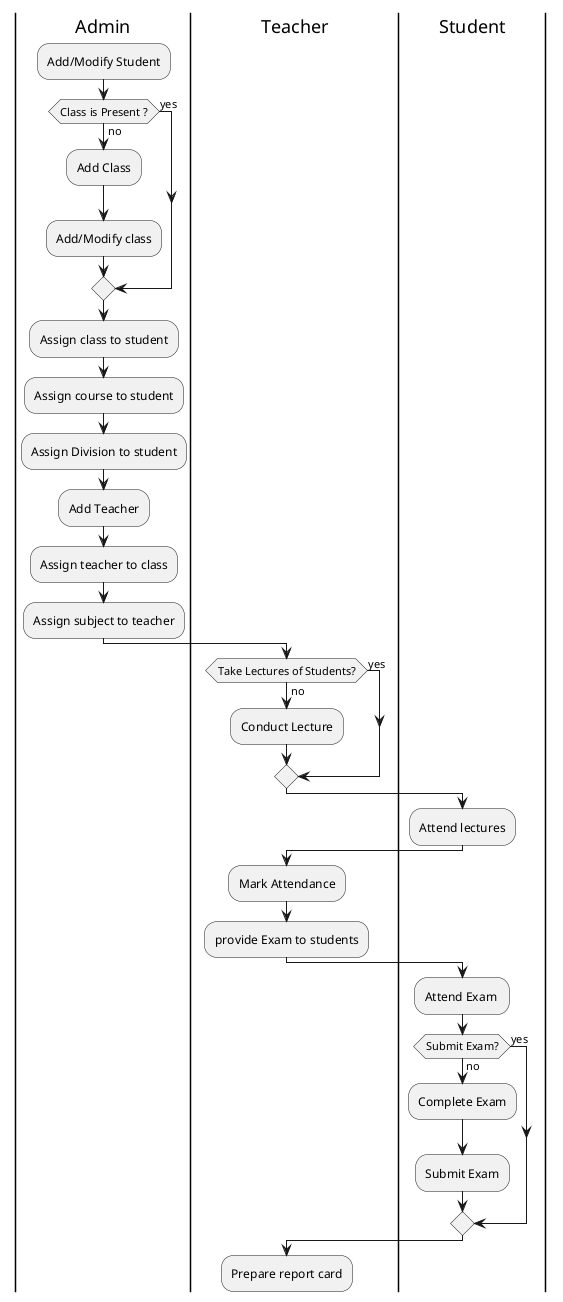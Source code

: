 @startuml
|Admin|

:Add/Modify Student;
if(Class is Present ?)then  (no)
    :Add Class;

    :Add/Modify class;
else (yes)
    endif
:Assign class to student;
:Assign course to student;
:Assign Division to student;
:Add Teacher;
:Assign teacher to class;
:Assign subject to teacher;
|Teacher|

if (Take Lectures of Students?) then (no)
  :Conduct Lecture;
else (yes)
endif


|Student|
:Attend lectures;

|Teacher|

:Mark Attendance;
:provide Exam to students;

|Student|

:Attend Exam ;

if (Submit Exam?) then (no)
  :Complete Exam;
  :Submit Exam;
  else (yes)
  endif
|Teacher|
:Prepare report card;


@enduml